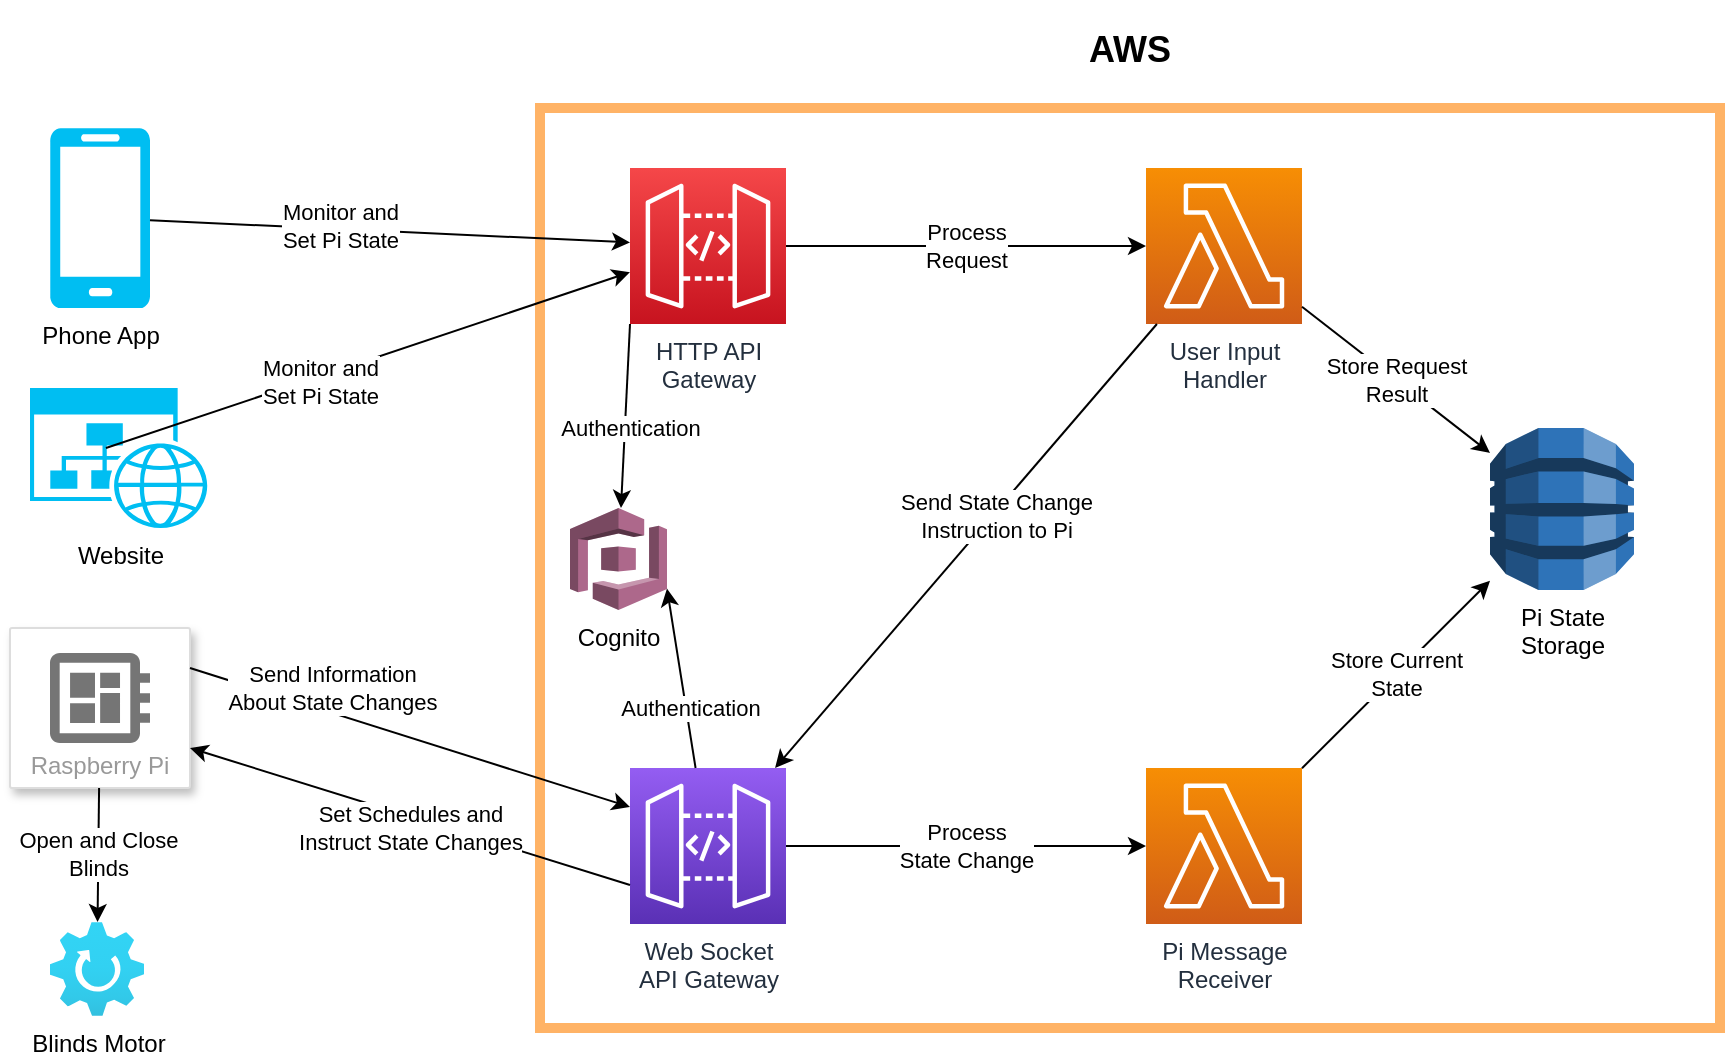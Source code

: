 <mxfile version="14.2.9" type="github">
  <diagram id="tHx_S5eQYKsDHUNSWSZ4" name="Page-1">
    <mxGraphModel dx="1422" dy="763" grid="1" gridSize="10" guides="1" tooltips="1" connect="1" arrows="1" fold="1" page="1" pageScale="1" pageWidth="850" pageHeight="1100" math="0" shadow="0">
      <root>
        <mxCell id="0" />
        <mxCell id="1" parent="0" />
        <mxCell id="Je2sraTjGHdL6ze52qPn-2" value="Raspberry Pi" style="strokeColor=#dddddd;shadow=1;strokeWidth=1;rounded=1;absoluteArcSize=1;arcSize=2;labelPosition=center;verticalLabelPosition=middle;align=center;verticalAlign=bottom;spacingLeft=0;fontColor=#999999;fontSize=12;whiteSpace=wrap;spacingBottom=2;" vertex="1" parent="1">
          <mxGeometry x="160" y="380" width="90" height="80" as="geometry" />
        </mxCell>
        <mxCell id="Je2sraTjGHdL6ze52qPn-3" value="" style="dashed=0;connectable=0;html=1;fillColor=#757575;strokeColor=none;shape=mxgraph.gcp2.circuit_board;part=1;" vertex="1" parent="Je2sraTjGHdL6ze52qPn-2">
          <mxGeometry x="0.5" width="50" height="45" relative="1" as="geometry">
            <mxPoint x="-25" y="12.5" as="offset" />
          </mxGeometry>
        </mxCell>
        <mxCell id="Je2sraTjGHdL6ze52qPn-4" value="&lt;div align=&quot;center&quot;&gt;&lt;h2&gt;AWS&lt;/h2&gt;&lt;/div&gt;" style="rounded=0;whiteSpace=wrap;html=1;fontStyle=0;align=center;labelPosition=center;verticalLabelPosition=top;verticalAlign=bottom;gradientColor=#ffffff;fillColor=none;strokeColor=#FFB366;strokeWidth=5;" vertex="1" parent="1">
          <mxGeometry x="425" y="120" width="590" height="460" as="geometry" />
        </mxCell>
        <mxCell id="Je2sraTjGHdL6ze52qPn-9" value="HTTP API&lt;br&gt;&lt;div&gt;Gateway&lt;/div&gt;" style="points=[[0,0,0],[0.25,0,0],[0.5,0,0],[0.75,0,0],[1,0,0],[0,1,0],[0.25,1,0],[0.5,1,0],[0.75,1,0],[1,1,0],[0,0.25,0],[0,0.5,0],[0,0.75,0],[1,0.25,0],[1,0.5,0],[1,0.75,0]];outlineConnect=0;fontColor=#232F3E;gradientColor=#F54749;gradientDirection=north;fillColor=#C7131F;strokeColor=#ffffff;dashed=0;verticalLabelPosition=bottom;verticalAlign=top;align=center;html=1;fontSize=12;fontStyle=0;aspect=fixed;shape=mxgraph.aws4.resourceIcon;resIcon=mxgraph.aws4.api_gateway;" vertex="1" parent="1">
          <mxGeometry x="470" y="150" width="78" height="78" as="geometry" />
        </mxCell>
        <mxCell id="Je2sraTjGHdL6ze52qPn-10" value="Web Socket&lt;br&gt;API Gateway" style="points=[[0,0,0],[0.25,0,0],[0.5,0,0],[0.75,0,0],[1,0,0],[0,1,0],[0.25,1,0],[0.5,1,0],[0.75,1,0],[1,1,0],[0,0.25,0],[0,0.5,0],[0,0.75,0],[1,0.25,0],[1,0.5,0],[1,0.75,0]];outlineConnect=0;fontColor=#232F3E;gradientColor=#945DF2;gradientDirection=north;fillColor=#5A30B5;strokeColor=#ffffff;dashed=0;verticalLabelPosition=bottom;verticalAlign=top;align=center;html=1;fontSize=12;fontStyle=0;aspect=fixed;shape=mxgraph.aws4.resourceIcon;resIcon=mxgraph.aws4.api_gateway;" vertex="1" parent="1">
          <mxGeometry x="470" y="450" width="78" height="78" as="geometry" />
        </mxCell>
        <mxCell id="Je2sraTjGHdL6ze52qPn-11" value="User Input&lt;br&gt;Handler" style="points=[[0,0,0],[0.25,0,0],[0.5,0,0],[0.75,0,0],[1,0,0],[0,1,0],[0.25,1,0],[0.5,1,0],[0.75,1,0],[1,1,0],[0,0.25,0],[0,0.5,0],[0,0.75,0],[1,0.25,0],[1,0.5,0],[1,0.75,0]];outlineConnect=0;fontColor=#232F3E;gradientColor=#F78E04;gradientDirection=north;fillColor=#D05C17;strokeColor=#ffffff;dashed=0;verticalLabelPosition=bottom;verticalAlign=top;align=center;html=1;fontSize=12;fontStyle=0;aspect=fixed;shape=mxgraph.aws4.resourceIcon;resIcon=mxgraph.aws4.lambda;" vertex="1" parent="1">
          <mxGeometry x="728" y="150" width="78" height="78" as="geometry" />
        </mxCell>
        <mxCell id="Je2sraTjGHdL6ze52qPn-12" value="Pi Message&lt;br&gt;Receiver" style="points=[[0,0,0],[0.25,0,0],[0.5,0,0],[0.75,0,0],[1,0,0],[0,1,0],[0.25,1,0],[0.5,1,0],[0.75,1,0],[1,1,0],[0,0.25,0],[0,0.5,0],[0,0.75,0],[1,0.25,0],[1,0.5,0],[1,0.75,0]];outlineConnect=0;fontColor=#232F3E;gradientColor=#F78E04;gradientDirection=north;fillColor=#D05C17;strokeColor=#ffffff;dashed=0;verticalLabelPosition=bottom;verticalAlign=top;align=center;html=1;fontSize=12;fontStyle=0;aspect=fixed;shape=mxgraph.aws4.resourceIcon;resIcon=mxgraph.aws4.lambda;" vertex="1" parent="1">
          <mxGeometry x="728" y="450" width="78" height="78" as="geometry" />
        </mxCell>
        <mxCell id="Je2sraTjGHdL6ze52qPn-13" value="&lt;div&gt;Pi State&lt;/div&gt;&lt;div&gt;Storage&lt;/div&gt;" style="outlineConnect=0;dashed=0;verticalLabelPosition=bottom;verticalAlign=top;align=center;html=1;shape=mxgraph.aws3.dynamo_db;fillColor=#2E73B8;gradientColor=none;strokeColor=#FFB366;strokeWidth=5;" vertex="1" parent="1">
          <mxGeometry x="900" y="280" width="72" height="81" as="geometry" />
        </mxCell>
        <mxCell id="Je2sraTjGHdL6ze52qPn-14" value="&lt;div&gt;Process&lt;/div&gt;&lt;div&gt;State Change&lt;br&gt;&lt;/div&gt;" style="endArrow=classic;html=1;" edge="1" parent="1" source="Je2sraTjGHdL6ze52qPn-10" target="Je2sraTjGHdL6ze52qPn-12">
          <mxGeometry width="50" height="50" relative="1" as="geometry">
            <mxPoint x="400" y="410" as="sourcePoint" />
            <mxPoint x="450" y="360" as="targetPoint" />
          </mxGeometry>
        </mxCell>
        <mxCell id="Je2sraTjGHdL6ze52qPn-15" value="&lt;div&gt;Process&lt;/div&gt;&lt;div&gt;Request&lt;/div&gt;" style="endArrow=classic;html=1;" edge="1" parent="1" source="Je2sraTjGHdL6ze52qPn-9" target="Je2sraTjGHdL6ze52qPn-11">
          <mxGeometry width="50" height="50" relative="1" as="geometry">
            <mxPoint x="400" y="410" as="sourcePoint" />
            <mxPoint x="450" y="360" as="targetPoint" />
          </mxGeometry>
        </mxCell>
        <mxCell id="Je2sraTjGHdL6ze52qPn-16" value="&lt;div&gt;Store Request&lt;/div&gt;&lt;div&gt;Result&lt;br&gt;&lt;/div&gt;" style="endArrow=classic;html=1;" edge="1" parent="1" source="Je2sraTjGHdL6ze52qPn-11" target="Je2sraTjGHdL6ze52qPn-13">
          <mxGeometry width="50" height="50" relative="1" as="geometry">
            <mxPoint x="400" y="410" as="sourcePoint" />
            <mxPoint x="450" y="360" as="targetPoint" />
          </mxGeometry>
        </mxCell>
        <mxCell id="Je2sraTjGHdL6ze52qPn-21" value="&lt;div&gt;Phone App&lt;/div&gt;" style="verticalLabelPosition=bottom;html=1;verticalAlign=top;align=center;strokeColor=none;fillColor=#00BEF2;shape=mxgraph.azure.mobile;pointerEvents=1;" vertex="1" parent="1">
          <mxGeometry x="180" y="130" width="50" height="90" as="geometry" />
        </mxCell>
        <mxCell id="Je2sraTjGHdL6ze52qPn-23" value="Website" style="verticalLabelPosition=bottom;html=1;verticalAlign=top;align=center;strokeColor=none;fillColor=#00BEF2;shape=mxgraph.azure.website_generic;pointerEvents=1;" vertex="1" parent="1">
          <mxGeometry x="170" y="260" width="90" height="70" as="geometry" />
        </mxCell>
        <mxCell id="Je2sraTjGHdL6ze52qPn-24" value="" style="endArrow=classic;html=1;" edge="1" parent="1" source="Je2sraTjGHdL6ze52qPn-11" target="Je2sraTjGHdL6ze52qPn-10">
          <mxGeometry width="50" height="50" relative="1" as="geometry">
            <mxPoint x="400" y="410" as="sourcePoint" />
            <mxPoint x="450" y="360" as="targetPoint" />
          </mxGeometry>
        </mxCell>
        <mxCell id="Je2sraTjGHdL6ze52qPn-36" value="&lt;div&gt;Send State Change&lt;/div&gt;&lt;div&gt;Instruction to Pi&lt;/div&gt;" style="edgeLabel;html=1;align=center;verticalAlign=middle;resizable=0;points=[];" vertex="1" connectable="0" parent="Je2sraTjGHdL6ze52qPn-24">
          <mxGeometry x="-0.145" y="2" relative="1" as="geometry">
            <mxPoint x="-1" as="offset" />
          </mxGeometry>
        </mxCell>
        <mxCell id="Je2sraTjGHdL6ze52qPn-25" value="" style="endArrow=classic;html=1;exitX=0.422;exitY=0.429;exitDx=0;exitDy=0;exitPerimeter=0;" edge="1" parent="1" source="Je2sraTjGHdL6ze52qPn-23" target="Je2sraTjGHdL6ze52qPn-9">
          <mxGeometry width="50" height="50" relative="1" as="geometry">
            <mxPoint x="400" y="410" as="sourcePoint" />
            <mxPoint x="450" y="360" as="targetPoint" />
          </mxGeometry>
        </mxCell>
        <mxCell id="Je2sraTjGHdL6ze52qPn-27" value="&lt;div&gt;Monitor and&lt;/div&gt;&lt;div&gt;Set Pi State&lt;/div&gt;" style="edgeLabel;html=1;align=center;verticalAlign=middle;resizable=0;points=[];" vertex="1" connectable="0" parent="Je2sraTjGHdL6ze52qPn-25">
          <mxGeometry x="-0.193" y="-2" relative="1" as="geometry">
            <mxPoint as="offset" />
          </mxGeometry>
        </mxCell>
        <mxCell id="Je2sraTjGHdL6ze52qPn-26" value="" style="endArrow=classic;html=1;" edge="1" parent="1" source="Je2sraTjGHdL6ze52qPn-21" target="Je2sraTjGHdL6ze52qPn-9">
          <mxGeometry width="50" height="50" relative="1" as="geometry">
            <mxPoint x="400" y="410" as="sourcePoint" />
            <mxPoint x="450" y="360" as="targetPoint" />
          </mxGeometry>
        </mxCell>
        <mxCell id="Je2sraTjGHdL6ze52qPn-28" value="Monitor and&lt;br&gt;&lt;div&gt;Set Pi State&lt;/div&gt;" style="edgeLabel;html=1;align=center;verticalAlign=middle;resizable=0;points=[];" vertex="1" connectable="0" parent="Je2sraTjGHdL6ze52qPn-26">
          <mxGeometry x="-0.213" y="2" relative="1" as="geometry">
            <mxPoint as="offset" />
          </mxGeometry>
        </mxCell>
        <mxCell id="Je2sraTjGHdL6ze52qPn-32" value="" style="endArrow=classic;html=1;exitX=1;exitY=0.25;exitDx=0;exitDy=0;entryX=0;entryY=0.25;entryDx=0;entryDy=0;entryPerimeter=0;" edge="1" parent="1" source="Je2sraTjGHdL6ze52qPn-2" target="Je2sraTjGHdL6ze52qPn-10">
          <mxGeometry width="50" height="50" relative="1" as="geometry">
            <mxPoint x="400" y="410" as="sourcePoint" />
            <mxPoint x="450" y="360" as="targetPoint" />
          </mxGeometry>
        </mxCell>
        <mxCell id="Je2sraTjGHdL6ze52qPn-33" value="&lt;div&gt;Send Information&lt;/div&gt;&lt;div&gt;About State Changes&lt;br&gt;&lt;/div&gt;" style="edgeLabel;html=1;align=center;verticalAlign=middle;resizable=0;points=[];" vertex="1" connectable="0" parent="Je2sraTjGHdL6ze52qPn-32">
          <mxGeometry x="0.164" y="-1" relative="1" as="geometry">
            <mxPoint x="-57.47" y="-31.32" as="offset" />
          </mxGeometry>
        </mxCell>
        <mxCell id="Je2sraTjGHdL6ze52qPn-34" value="" style="endArrow=classic;html=1;exitX=0;exitY=0.75;exitDx=0;exitDy=0;exitPerimeter=0;entryX=1;entryY=0.75;entryDx=0;entryDy=0;" edge="1" parent="1" source="Je2sraTjGHdL6ze52qPn-10" target="Je2sraTjGHdL6ze52qPn-2">
          <mxGeometry width="50" height="50" relative="1" as="geometry">
            <mxPoint x="400" y="410" as="sourcePoint" />
            <mxPoint x="450" y="360" as="targetPoint" />
          </mxGeometry>
        </mxCell>
        <mxCell id="Je2sraTjGHdL6ze52qPn-35" value="&lt;div&gt;Set Schedules and&lt;/div&gt;&lt;div&gt;Instruct State Changes&lt;br&gt;&lt;/div&gt;" style="edgeLabel;html=1;align=center;verticalAlign=middle;resizable=0;points=[];" vertex="1" connectable="0" parent="Je2sraTjGHdL6ze52qPn-34">
          <mxGeometry x="0.227" y="2" relative="1" as="geometry">
            <mxPoint x="25.22" y="11.51" as="offset" />
          </mxGeometry>
        </mxCell>
        <mxCell id="Je2sraTjGHdL6ze52qPn-37" value="&lt;div&gt;Store Current&lt;/div&gt;&lt;div&gt;State&lt;br&gt;&lt;/div&gt;" style="endArrow=classic;html=1;" edge="1" parent="1" source="Je2sraTjGHdL6ze52qPn-12" target="Je2sraTjGHdL6ze52qPn-13">
          <mxGeometry width="50" height="50" relative="1" as="geometry">
            <mxPoint x="400" y="410" as="sourcePoint" />
            <mxPoint x="450" y="360" as="targetPoint" />
          </mxGeometry>
        </mxCell>
        <mxCell id="Je2sraTjGHdL6ze52qPn-38" value="Cognito" style="outlineConnect=0;dashed=0;verticalLabelPosition=bottom;verticalAlign=top;align=center;html=1;shape=mxgraph.aws3.cognito;fillColor=#AD688B;gradientColor=none;strokeColor=#FFB366;strokeWidth=5;" vertex="1" parent="1">
          <mxGeometry x="440" y="320" width="48.5" height="51" as="geometry" />
        </mxCell>
        <mxCell id="Je2sraTjGHdL6ze52qPn-40" value="" style="endArrow=classic;html=1;exitX=0;exitY=1;exitDx=0;exitDy=0;exitPerimeter=0;" edge="1" parent="1" source="Je2sraTjGHdL6ze52qPn-9" target="Je2sraTjGHdL6ze52qPn-38">
          <mxGeometry width="50" height="50" relative="1" as="geometry">
            <mxPoint x="400" y="410" as="sourcePoint" />
            <mxPoint x="450" y="360" as="targetPoint" />
          </mxGeometry>
        </mxCell>
        <mxCell id="Je2sraTjGHdL6ze52qPn-41" value="Authentication" style="edgeLabel;html=1;align=center;verticalAlign=middle;resizable=0;points=[];" vertex="1" connectable="0" parent="Je2sraTjGHdL6ze52qPn-40">
          <mxGeometry x="0.324" y="2" relative="1" as="geometry">
            <mxPoint x="0.98" y="-9.02" as="offset" />
          </mxGeometry>
        </mxCell>
        <mxCell id="Je2sraTjGHdL6ze52qPn-42" value="Authentication" style="endArrow=classic;html=1;entryX=1;entryY=0.79;entryDx=0;entryDy=0;entryPerimeter=0;" edge="1" parent="1" source="Je2sraTjGHdL6ze52qPn-10" target="Je2sraTjGHdL6ze52qPn-38">
          <mxGeometry x="-0.338" y="-2" width="50" height="50" relative="1" as="geometry">
            <mxPoint x="400" y="410" as="sourcePoint" />
            <mxPoint x="330" y="380" as="targetPoint" />
            <mxPoint as="offset" />
          </mxGeometry>
        </mxCell>
        <mxCell id="Je2sraTjGHdL6ze52qPn-44" value="Blinds Motor" style="aspect=fixed;html=1;points=[];align=center;image;fontSize=12;image=img/lib/azure2/general/Gear.svg;strokeColor=#FFB366;strokeWidth=5;fillColor=#ffffff;gradientColor=#ffffff;" vertex="1" parent="1">
          <mxGeometry x="180" y="527" width="47" height="47" as="geometry" />
        </mxCell>
        <mxCell id="Je2sraTjGHdL6ze52qPn-45" value="&lt;div&gt;Open and Close&lt;/div&gt;&lt;div&gt;Blinds&lt;/div&gt;" style="endArrow=classic;html=1;" edge="1" parent="1" source="Je2sraTjGHdL6ze52qPn-2" target="Je2sraTjGHdL6ze52qPn-44">
          <mxGeometry width="50" height="50" relative="1" as="geometry">
            <mxPoint x="400" y="470" as="sourcePoint" />
            <mxPoint x="450" y="420" as="targetPoint" />
          </mxGeometry>
        </mxCell>
      </root>
    </mxGraphModel>
  </diagram>
</mxfile>
